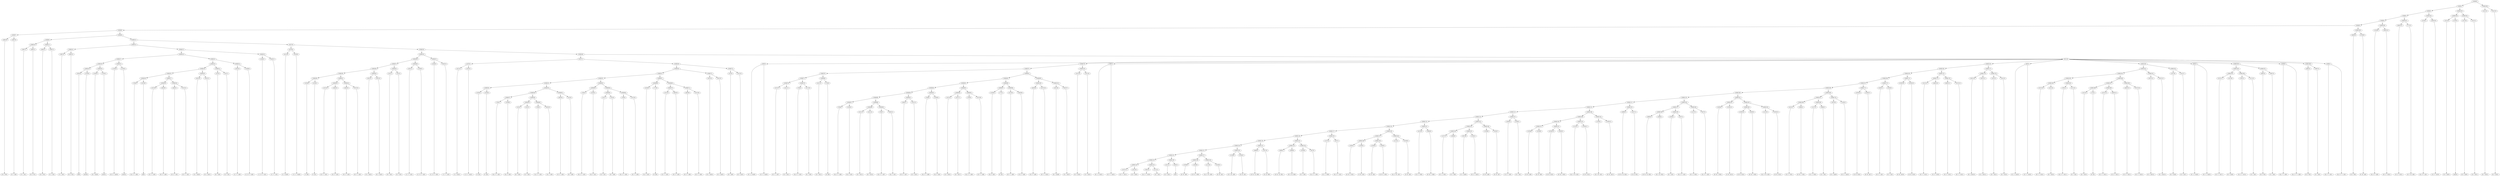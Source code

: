 digraph sample{
"L4662(0)"->"[D  E  F](0)"
"L3967(0)"->"[F  G  A](0)"
"L5068(7)"->"L4662(0)"
"L5068(7)"->"L3967(0)"
"L3967(1)"->"[F  G  A](1)"
"L4662(1)"->"[D  E  F](1)"
"L5068(10)"->"L3967(1)"
"L5068(10)"->"L4662(1)"
"L4662(2)"->"[D  E  F](2)"
"L3967(2)"->"[F  G  A](2)"
"L5068(11)"->"L4662(2)"
"L5068(11)"->"L3967(2)"
"L5068(9)"->"L5068(10)"
"L5068(9)"->"L5068(11)"
"L3967(3)"->"[F  G  A](3)"
"L4662(3)"->"[D  E  F](3)"
"L5068(14)"->"L3967(3)"
"L5068(14)"->"L4662(3)"
"L3943(0)"->"[D](0)"
"L1350(0)"->"[rest](0)"
"L5068(19)"->"L3943(0)"
"L5068(19)"->"L1350(0)"
"L1463(0)"->"[D  F  Ais](0)"
"L1350(1)"->"[rest](1)"
"L5068(20)"->"L1463(0)"
"L5068(20)"->"L1350(1)"
"L5068(18)"->"L5068(19)"
"L5068(18)"->"L5068(20)"
"L1263(0)"->"[D  E  G  Ais](0)"
"L1350(2)"->"[rest](2)"
"L5068(21)"->"L1263(0)"
"L5068(21)"->"L1350(2)"
"L5068(17)"->"L5068(18)"
"L5068(17)"->"L5068(21)"
"L784(0)"->"[Cis  E  G  A](0)"
"L3476(0)"->"[A](0)"
"L5068(26)"->"L784(0)"
"L5068(26)"->"L3476(0)"
"L2515(0)"->"[D  F  G  A](0)"
"L4820(0)"->"[D  E  F  A](0)"
"L5068(28)"->"L2515(0)"
"L5068(28)"->"L4820(0)"
"L4820(1)"->"[D  E  F  A](1)"
"L2515(1)"->"[D  F  G  A](1)"
"L5068(29)"->"L4820(1)"
"L5068(29)"->"L2515(1)"
"L5068(27)"->"L5068(28)"
"L5068(27)"->"L5068(29)"
"L5068(25)"->"L5068(26)"
"L5068(25)"->"L5068(27)"
"L3615(0)"->"[D  G  Ais](0)"
"L3615(1)"->"[D  G  Ais](1)"
"L5068(30)"->"L3615(0)"
"L5068(30)"->"L3615(1)"
"L5068(24)"->"L5068(25)"
"L5068(24)"->"L5068(30)"
"L241(0)"->"[D  F  A](0)"
"L241(1)"->"[D  F  A](1)"
"L5068(31)"->"L241(0)"
"L5068(31)"->"L241(1)"
"L5068(23)"->"L5068(24)"
"L5068(23)"->"L5068(31)"
"L4361(0)"->"[C  F  G  A](0)"
"L1646(0)"->"[C  D  E  F  A](0)"
"L5068(32)"->"L4361(0)"
"L5068(32)"->"L1646(0)"
"L5068(22)"->"L5068(23)"
"L5068(22)"->"L5068(32)"
"L5068(16)"->"L5068(17)"
"L5068(16)"->"L5068(22)"
"L1646(1)"->"[C  D  E  F  A](1)"
"L4361(1)"->"[C  F  G  A](1)"
"L5068(33)"->"L1646(1)"
"L5068(33)"->"L4361(1)"
"L5068(15)"->"L5068(16)"
"L5068(15)"->"L5068(33)"
"L5068(13)"->"L5068(14)"
"L5068(13)"->"L5068(15)"
"L4213(0)"->"[C  E  Ais](0)"
"L3520(0)"->"[C  E  G  Ais](0)"
"L4476(0)"->"L4213(0)"
"L4476(0)"->"L3520(0)"
"L3258(0)"->"[F  A](0)"
"L3258(1)"->"[F  A](1)"
"L5068(40)"->"L3258(0)"
"L5068(40)"->"L3258(1)"
"L2515(2)"->"[D  F  G  A](2)"
"L4820(2)"->"[D  E  F  A](2)"
"L5068(42)"->"L2515(2)"
"L5068(42)"->"L4820(2)"
"L4820(3)"->"[D  E  F  A](3)"
"L2515(3)"->"[D  F  G  A](3)"
"L5068(43)"->"L4820(3)"
"L5068(43)"->"L2515(3)"
"L5068(41)"->"L5068(42)"
"L5068(41)"->"L5068(43)"
"L5068(39)"->"L5068(40)"
"L5068(39)"->"L5068(41)"
"L3615(2)"->"[D  G  Ais](2)"
"L3615(3)"->"[D  G  Ais](3)"
"L5068(44)"->"L3615(2)"
"L5068(44)"->"L3615(3)"
"L5068(38)"->"L5068(39)"
"L5068(38)"->"L5068(44)"
"L241(2)"->"[D  F  A](2)"
"L241(3)"->"[D  F  A](3)"
"L5068(45)"->"L241(2)"
"L5068(45)"->"L241(3)"
"L5068(37)"->"L5068(38)"
"L5068(37)"->"L5068(45)"
"L4361(2)"->"[C  F  G  A](2)"
"L1646(2)"->"[C  D  E  F  A](2)"
"L5068(46)"->"L4361(2)"
"L5068(46)"->"L1646(2)"
"L5068(36)"->"L5068(37)"
"L5068(36)"->"L5068(46)"
"L1646(3)"->"[C  D  E  F  A](3)"
"L4361(3)"->"[C  F  G  A](3)"
"L5068(47)"->"L1646(3)"
"L5068(47)"->"L4361(3)"
"L5068(35)"->"L5068(36)"
"L5068(35)"->"L5068(47)"
"L4213(1)"->"[C  E  Ais](1)"
"L3520(1)"->"[C  E  G  Ais](1)"
"L4476(1)"->"L4213(1)"
"L4476(1)"->"L3520(1)"
"L3258(2)"->"[F  A](2)"
"L3258(3)"->"[F  A](3)"
"L5068(54)"->"L3258(2)"
"L5068(54)"->"L3258(3)"
"L784(1)"->"[Cis  E  G  A](1)"
"L3249(0)"->"[Cis  E  A](0)"
"L5068(57)"->"L784(1)"
"L5068(57)"->"L3249(0)"
"L241(4)"->"[D  F  A](4)"
"L241(5)"->"[D  F  A](5)"
"L5068(59)"->"L241(4)"
"L5068(59)"->"L241(5)"
"L784(2)"->"[Cis  E  G  A](2)"
"L3822(0)"->"[Cis  G  A](0)"
"L5068(60)"->"L784(2)"
"L5068(60)"->"L3822(0)"
"L5068(58)"->"L5068(59)"
"L5068(58)"->"L5068(60)"
"L5068(56)"->"L5068(57)"
"L5068(56)"->"L5068(58)"
"L4820(4)"->"[D  E  F  A](4)"
"L241(6)"->"[D  F  A](6)"
"L5068(61)"->"L4820(4)"
"L5068(61)"->"L241(6)"
"L5068(55)"->"L5068(56)"
"L5068(55)"->"L5068(61)"
"L5068(53)"->"L5068(54)"
"L5068(53)"->"L5068(55)"
"L784(3)"->"[Cis  E  G  A](3)"
"L3249(1)"->"[Cis  E  A](1)"
"L5068(63)"->"L784(3)"
"L5068(63)"->"L3249(1)"
"L241(7)"->"[D  F  A](7)"
"L241(8)"->"[D  F  A](8)"
"L5068(65)"->"L241(7)"
"L5068(65)"->"L241(8)"
"L784(4)"->"[Cis  E  G  A](4)"
"L2515(4)"->"[D  F  G  A](4)"
"L5068(66)"->"L784(4)"
"L5068(66)"->"L2515(4)"
"L5068(64)"->"L5068(65)"
"L5068(64)"->"L5068(66)"
"L5068(62)"->"L5068(63)"
"L5068(62)"->"L5068(64)"
"L5068(52)"->"L5068(53)"
"L5068(52)"->"L5068(62)"
"L3249(2)"->"[Cis  E  A](2)"
"L773(0)"->"[E  A](0)"
"L5068(68)"->"L3249(2)"
"L5068(68)"->"L773(0)"
"L2515(5)"->"[D  F  G  A](5)"
"L4820(5)"->"[D  E  F  A](5)"
"L5068(70)"->"L2515(5)"
"L5068(70)"->"L4820(5)"
"L4820(6)"->"[D  E  F  A](6)"
"L2515(6)"->"[D  F  G  A](6)"
"L5068(71)"->"L4820(6)"
"L5068(71)"->"L2515(6)"
"L5068(69)"->"L5068(70)"
"L5068(69)"->"L5068(71)"
"L5068(67)"->"L5068(68)"
"L5068(67)"->"L5068(69)"
"L5068(51)"->"L5068(52)"
"L5068(51)"->"L5068(67)"
"L3615(4)"->"[D  G  Ais](4)"
"L3615(5)"->"[D  G  Ais](5)"
"L5068(72)"->"L3615(4)"
"L5068(72)"->"L3615(5)"
"L5068(50)"->"L5068(51)"
"L5068(50)"->"L5068(72)"
"L241(9)"->"[D  F  A](9)"
"L241(10)"->"[D  F  A](10)"
"L5068(73)"->"L241(9)"
"L5068(73)"->"L241(10)"
"L5068(49)"->"L5068(50)"
"L5068(49)"->"L5068(73)"
"L5037(1)"->"L4476(1)"
"L5037(1)"->"L5068(49)"
"L965(0)"->"[E  G  A  Ais](0)"
"L965(0)"->"[E  F  G  Ais](0)"
"L2515(7)"->"[D  F  G  A](7)"
"L241(11)"->"[D  F  A](11)"
"L5068(78)"->"L2515(7)"
"L5068(78)"->"L241(11)"
"L784(5)"->"[Cis  E  G  A](5)"
"L2112(0)"->"[E  G  A](0)"
"L5068(79)"->"L784(5)"
"L5068(79)"->"L2112(0)"
"L5068(77)"->"L5068(78)"
"L5068(77)"->"L5068(79)"
"L241(12)"->"[D  F  A](12)"
"L716(0)"->"[D  A](0)"
"L5068(80)"->"L241(12)"
"L5068(80)"->"L716(0)"
"L5068(76)"->"L5068(77)"
"L5068(76)"->"L5068(80)"
"L784(6)"->"[Cis  E  G  A](6)"
"L3249(3)"->"[Cis  E  A](3)"
"L5068(87)"->"L784(6)"
"L5068(87)"->"L3249(3)"
"L241(13)"->"[D  F  A](13)"
"L241(14)"->"[D  F  A](14)"
"L5068(89)"->"L241(13)"
"L5068(89)"->"L241(14)"
"L784(7)"->"[Cis  E  G  A](7)"
"L3822(1)"->"[Cis  G  A](1)"
"L5068(90)"->"L784(7)"
"L5068(90)"->"L3822(1)"
"L5068(88)"->"L5068(89)"
"L5068(88)"->"L5068(90)"
"L5068(86)"->"L5068(87)"
"L5068(86)"->"L5068(88)"
"L4820(7)"->"[D  E  F  A](7)"
"L241(15)"->"[D  F  A](15)"
"L5068(91)"->"L4820(7)"
"L5068(91)"->"L241(15)"
"L5068(85)"->"L5068(86)"
"L5068(85)"->"L5068(91)"
"L784(8)"->"[Cis  E  G  A](8)"
"L3249(4)"->"[Cis  E  A](4)"
"L5068(92)"->"L784(8)"
"L5068(92)"->"L3249(4)"
"L5068(84)"->"L5068(85)"
"L5068(84)"->"L5068(92)"
"L241(16)"->"[D  F  A](16)"
"L241(17)"->"[D  F  A](17)"
"L5068(94)"->"L241(16)"
"L5068(94)"->"L241(17)"
"L784(9)"->"[Cis  E  G  A](9)"
"L2515(8)"->"[D  F  G  A](8)"
"L5068(95)"->"L784(9)"
"L5068(95)"->"L2515(8)"
"L5068(93)"->"L5068(94)"
"L5068(93)"->"L5068(95)"
"L5068(83)"->"L5068(84)"
"L5068(83)"->"L5068(93)"
"L3249(5)"->"[Cis  E  A](5)"
"L773(1)"->"[E  A](1)"
"L5068(97)"->"L3249(5)"
"L5068(97)"->"L773(1)"
"L2515(9)"->"[D  F  G  A](9)"
"L4820(8)"->"[D  E  F  A](8)"
"L5068(98)"->"L2515(9)"
"L5068(98)"->"L4820(8)"
"L5068(96)"->"L5068(97)"
"L5068(96)"->"L5068(98)"
"L5068(82)"->"L5068(83)"
"L5068(82)"->"L5068(96)"
"L4820(9)"->"[D  E  F  A](9)"
"L2515(10)"->"[D  F  G  A](10)"
"L5068(100)"->"L4820(9)"
"L5068(100)"->"L2515(10)"
"L3615(6)"->"[D  G  Ais](6)"
"L3615(7)"->"[D  G  Ais](7)"
"L5068(101)"->"L3615(6)"
"L5068(101)"->"L3615(7)"
"L5068(99)"->"L5068(100)"
"L5068(99)"->"L5068(101)"
"L5068(81)"->"L5068(82)"
"L5068(81)"->"L5068(99)"
"L5068(75)"->"L5068(76)"
"L5068(75)"->"L5068(81)"
"L241(18)"->"[D  F  A](18)"
"L241(19)"->"[D  F  A](19)"
"L5068(102)"->"L241(18)"
"L5068(102)"->"L241(19)"
"L5068(74)"->"L5068(75)"
"L5068(74)"->"L5068(102)"
"L965(1)"->"[E  G  A  Ais](1)"
"L965(1)"->"[E  F  G  Ais](1)"
"L2515(11)"->"[D  F  G  A](11)"
"L241(20)"->"[D  F  A](20)"
"L5068(124)"->"L2515(11)"
"L5068(124)"->"L241(20)"
"L784(10)"->"[Cis  E  G  A](10)"
"L2112(1)"->"[E  G  A](1)"
"L5068(125)"->"L784(10)"
"L5068(125)"->"L2112(1)"
"L5068(123)"->"L5068(124)"
"L5068(123)"->"L5068(125)"
"L241(21)"->"[D  F  A](21)"
"L3943(1)"->"[D](1)"
"L5068(126)"->"L241(21)"
"L5068(126)"->"L3943(1)"
"L5068(122)"->"L5068(123)"
"L5068(122)"->"L5068(126)"
"L2558(0)"->"[D  Fis  A](0)"
"L3459(0)"->"[D  Fis  A  B](0)"
"L5068(128)"->"L2558(0)"
"L5068(128)"->"L3459(0)"
"L2125(0)"->"[Cis  D  Fis  A](0)"
"L2558(1)"->"[D  Fis  A](1)"
"L5068(129)"->"L2125(0)"
"L5068(129)"->"L2558(1)"
"L5068(127)"->"L5068(128)"
"L5068(127)"->"L5068(129)"
"L5068(121)"->"L5068(122)"
"L5068(121)"->"L5068(127)"
"L2109(0)"->"[D  E  Fis  A](0)"
"L2558(2)"->"[D  Fis  A](2)"
"L5068(130)"->"L2109(0)"
"L5068(130)"->"L2558(2)"
"L5068(120)"->"L5068(121)"
"L5068(120)"->"L5068(130)"
"L3890(0)"->"[D  Fis  Gis  B](0)"
"L1817(0)"->"[D  Gis  B](0)"
"L5068(131)"->"L3890(0)"
"L5068(131)"->"L1817(0)"
"L5068(119)"->"L5068(120)"
"L5068(119)"->"L5068(131)"
"L3890(1)"->"[D  Fis  Gis  B](1)"
"L2668(0)"->"[D  E  Gis  B](0)"
"L5068(133)"->"L3890(1)"
"L5068(133)"->"L2668(0)"
"L3558(0)"->"[D  G  A](0)"
"L937(0)"->"[Cis  D  G  A](0)"
"L5068(134)"->"L3558(0)"
"L5068(134)"->"L937(0)"
"L5068(132)"->"L5068(133)"
"L5068(132)"->"L5068(134)"
"L5068(118)"->"L5068(119)"
"L5068(118)"->"L5068(132)"
"L1237(0)"->"[D  G  A  B](0)"
"L937(1)"->"[Cis  D  G  A](1)"
"L5068(135)"->"L1237(0)"
"L5068(135)"->"L937(1)"
"L5068(117)"->"L5068(118)"
"L5068(117)"->"L5068(135)"
"L3459(1)"->"[D  Fis  A  B](1)"
"L2558(3)"->"[D  Fis  A](3)"
"L5068(138)"->"L3459(1)"
"L5068(138)"->"L2558(3)"
"L2558(4)"->"[D  Fis  A](4)"
"L3459(2)"->"[D  Fis  A  B](2)"
"L5068(139)"->"L2558(4)"
"L5068(139)"->"L3459(2)"
"L5068(137)"->"L5068(138)"
"L5068(137)"->"L5068(139)"
"L2125(1)"->"[Cis  D  Fis  A](1)"
"L2558(5)"->"[D  Fis  A](5)"
"L5068(140)"->"L2125(1)"
"L5068(140)"->"L2558(5)"
"L5068(136)"->"L5068(137)"
"L5068(136)"->"L5068(140)"
"L5068(116)"->"L5068(117)"
"L5068(116)"->"L5068(136)"
"L4232(0)"->"[D  E  G  B](0)"
"L3984(0)"->"[D  Fis  G  B](0)"
"L5068(141)"->"L4232(0)"
"L5068(141)"->"L3984(0)"
"L5068(115)"->"L5068(116)"
"L5068(115)"->"L5068(141)"
"L1237(1)"->"[D  G  A  B](1)"
"L2806(0)"->"[D  G  B](0)"
"L5068(144)"->"L1237(1)"
"L5068(144)"->"L2806(0)"
"L3615(8)"->"[D  G  Ais](8)"
"L1263(1)"->"[D  E  G  Ais](1)"
"L5068(145)"->"L3615(8)"
"L5068(145)"->"L1263(1)"
"L5068(143)"->"L5068(144)"
"L5068(143)"->"L5068(145)"
"L2558(6)"->"[D  Fis  A](6)"
"L2558(7)"->"[D  Fis  A](7)"
"L5068(146)"->"L2558(6)"
"L5068(146)"->"L2558(7)"
"L5068(142)"->"L5068(143)"
"L5068(142)"->"L5068(146)"
"L5068(114)"->"L5068(115)"
"L5068(114)"->"L5068(142)"
"L3405(0)"->"[D  E  G  A](0)"
"L3558(1)"->"[D  G  A](1)"
"L5068(147)"->"L3405(0)"
"L5068(147)"->"L3558(1)"
"L5068(113)"->"L5068(114)"
"L5068(113)"->"L5068(147)"
"L2558(8)"->"[D  Fis  A](8)"
"L2558(9)"->"[D  Fis  A](9)"
"L5068(151)"->"L2558(8)"
"L5068(151)"->"L2558(9)"
"L2558(10)"->"[D  Fis  A](10)"
"L3459(3)"->"[D  Fis  A  B](3)"
"L5068(152)"->"L2558(10)"
"L5068(152)"->"L3459(3)"
"L5068(150)"->"L5068(151)"
"L5068(150)"->"L5068(152)"
"L2125(2)"->"[Cis  D  Fis  A](2)"
"L2558(11)"->"[D  Fis  A](11)"
"L5068(153)"->"L2125(2)"
"L5068(153)"->"L2558(11)"
"L5068(149)"->"L5068(150)"
"L5068(149)"->"L5068(153)"
"L2109(1)"->"[D  E  Fis  A](1)"
"L2558(12)"->"[D  Fis  A](12)"
"L5068(154)"->"L2109(1)"
"L5068(154)"->"L2558(12)"
"L5068(148)"->"L5068(149)"
"L5068(148)"->"L5068(154)"
"L5068(112)"->"L5068(113)"
"L5068(112)"->"L5068(148)"
"L3890(2)"->"[D  Fis  Gis  B](2)"
"L1817(1)"->"[D  Gis  B](1)"
"L5068(155)"->"L3890(2)"
"L5068(155)"->"L1817(1)"
"L5068(111)"->"L5068(112)"
"L5068(111)"->"L5068(155)"
"L3890(3)"->"[D  Fis  Gis  B](3)"
"L2668(1)"->"[D  E  Gis  B](1)"
"L5068(158)"->"L3890(3)"
"L5068(158)"->"L2668(1)"
"L3558(2)"->"[D  G  A](2)"
"L937(2)"->"[Cis  D  G  A](2)"
"L5068(159)"->"L3558(2)"
"L5068(159)"->"L937(2)"
"L5068(157)"->"L5068(158)"
"L5068(157)"->"L5068(159)"
"L1237(2)"->"[D  G  A  B](2)"
"L937(3)"->"[Cis  D  G  A](3)"
"L5068(160)"->"L1237(2)"
"L5068(160)"->"L937(3)"
"L5068(156)"->"L5068(157)"
"L5068(156)"->"L5068(160)"
"L5068(110)"->"L5068(111)"
"L5068(110)"->"L5068(156)"
"L3459(4)"->"[D  Fis  A  B](4)"
"L2558(13)"->"[D  Fis  A](13)"
"L5068(162)"->"L3459(4)"
"L5068(162)"->"L2558(13)"
"L2558(14)"->"[D  Fis  A](14)"
"L3459(5)"->"[D  Fis  A  B](5)"
"L5068(164)"->"L2558(14)"
"L5068(164)"->"L3459(5)"
"L2125(3)"->"[Cis  D  Fis  A](3)"
"L2558(15)"->"[D  Fis  A](15)"
"L5068(165)"->"L2125(3)"
"L5068(165)"->"L2558(15)"
"L5068(163)"->"L5068(164)"
"L5068(163)"->"L5068(165)"
"L5068(161)"->"L5068(162)"
"L5068(161)"->"L5068(163)"
"L5068(109)"->"L5068(110)"
"L5068(109)"->"L5068(161)"
"L4232(1)"->"[D  E  G  B](1)"
"L3984(1)"->"[D  Fis  G  B](1)"
"L5068(168)"->"L4232(1)"
"L5068(168)"->"L3984(1)"
"L1237(3)"->"[D  G  A  B](3)"
"L2806(1)"->"[D  G  B](1)"
"L5068(169)"->"L1237(3)"
"L5068(169)"->"L2806(1)"
"L5068(167)"->"L5068(168)"
"L5068(167)"->"L5068(169)"
"L3615(9)"->"[D  G  Ais](9)"
"L1263(2)"->"[D  E  G  Ais](2)"
"L5068(170)"->"L3615(9)"
"L5068(170)"->"L1263(2)"
"L5068(166)"->"L5068(167)"
"L5068(166)"->"L5068(170)"
"L5068(108)"->"L5068(109)"
"L5068(108)"->"L5068(166)"
"L2558(16)"->"[D  Fis  A](16)"
"L2558(17)"->"[D  Fis  A](17)"
"L5068(171)"->"L2558(16)"
"L5068(171)"->"L2558(17)"
"L5068(107)"->"L5068(108)"
"L5068(107)"->"L5068(171)"
"L3405(1)"->"[D  E  G  A](1)"
"L3558(3)"->"[D  G  A](3)"
"L5068(172)"->"L3405(1)"
"L5068(172)"->"L3558(3)"
"L5068(106)"->"L5068(107)"
"L5068(106)"->"L5068(172)"
"L2558(18)"->"[D  Fis  A](18)"
"L2558(19)"->"[D  Fis  A](19)"
"L5068(173)"->"L2558(18)"
"L5068(173)"->"L2558(19)"
"L5068(105)"->"L5068(106)"
"L5068(105)"->"L5068(173)"
"L2515(12)"->"[D  F  G  A](12)"
"L4820(10)"->"[D  E  F  A](10)"
"L5068(175)"->"L2515(12)"
"L5068(175)"->"L4820(10)"
"L4820(11)"->"[D  E  F  A](11)"
"L2515(13)"->"[D  F  G  A](13)"
"L5068(176)"->"L4820(11)"
"L5068(176)"->"L2515(13)"
"L5068(174)"->"L5068(175)"
"L5068(174)"->"L5068(176)"
"L5068(104)"->"L5068(105)"
"L5068(104)"->"L5068(174)"
"L3615(10)"->"[D  G  Ais](10)"
"L3615(11)"->"[D  G  Ais](11)"
"L5068(178)"->"L3615(10)"
"L5068(178)"->"L3615(11)"
"L241(22)"->"[D  F  A](22)"
"L241(23)"->"[D  F  A](23)"
"L5068(179)"->"L241(22)"
"L5068(179)"->"L241(23)"
"L5068(177)"->"L5068(178)"
"L5068(177)"->"L5068(179)"
"L5068(103)"->"L5068(104)"
"L5068(103)"->"L5068(177)"
"L965(2)"->"[E  G  A  Ais](2)"
"L965(2)"->"[E  F  G  Ais](2)"
"L2515(14)"->"[D  F  G  A](14)"
"L241(24)"->"[D  F  A](24)"
"L5068(184)"->"L2515(14)"
"L5068(184)"->"L241(24)"
"L784(11)"->"[Cis  E  G  A](11)"
"L2112(2)"->"[E  G  A](2)"
"L5068(185)"->"L784(11)"
"L5068(185)"->"L2112(2)"
"L5068(183)"->"L5068(184)"
"L5068(183)"->"L5068(185)"
"L241(25)"->"[D  F  A](25)"
"L716(1)"->"[D  A](1)"
"L5068(188)"->"L241(25)"
"L5068(188)"->"L716(1)"
"L2515(15)"->"[D  F  G  A](15)"
"L4820(12)"->"[D  E  F  A](12)"
"L5068(189)"->"L2515(15)"
"L5068(189)"->"L4820(12)"
"L5068(187)"->"L5068(188)"
"L5068(187)"->"L5068(189)"
"L4820(13)"->"[D  E  F  A](13)"
"L2515(16)"->"[D  F  G  A](16)"
"L5068(190)"->"L4820(13)"
"L5068(190)"->"L2515(16)"
"L5068(186)"->"L5068(187)"
"L5068(186)"->"L5068(190)"
"L5068(182)"->"L5068(183)"
"L5068(182)"->"L5068(186)"
"L3615(12)"->"[D  G  Ais](12)"
"L3615(13)"->"[D  G  Ais](13)"
"L5068(191)"->"L3615(12)"
"L5068(191)"->"L3615(13)"
"L5068(181)"->"L5068(182)"
"L5068(181)"->"L5068(191)"
"L241(26)"->"[D  F  A](26)"
"L241(27)"->"[D  F  A](27)"
"L5068(192)"->"L241(26)"
"L5068(192)"->"L241(27)"
"L5068(180)"->"L5068(181)"
"L5068(180)"->"L5068(192)"
"L965(3)"->"[E  G  A  Ais](3)"
"L965(3)"->"[E  F  G  Ais](3)"
"L2515(17)"->"[D  F  G  A](17)"
"L241(28)"->"[D  F  A](28)"
"L5068(195)"->"L2515(17)"
"L5068(195)"->"L241(28)"
"L784(12)"->"[Cis  E  G  A](12)"
"L2112(3)"->"[E  G  A](3)"
"L5068(196)"->"L784(12)"
"L5068(196)"->"L2112(3)"
"L5068(194)"->"L5068(195)"
"L5068(194)"->"L5068(196)"
"L4662(4)"->"[D  E  F](4)"
"L3967(4)"->"[F  G  A](4)"
"L5068(197)"->"L4662(4)"
"L5068(197)"->"L3967(4)"
"L5068(193)"->"L5068(194)"
"L5068(193)"->"L5068(197)"
"L2980(0)"->"[Cis  F  G  A](0)"
"L2980(0)"->"[Cis  E  F  G  A](0)"
"L4662(5)"->"[D  E  F](5)"
"L3967(5)"->"[F  G  A](5)"
"L5068(198)"->"L4662(5)"
"L5068(198)"->"L3967(5)"
"L2980(1)"->"[Cis  F  G  A](1)"
"L2980(1)"->"[Cis  E  F  G  A](1)"
"L5012(0)"->"L965(0)"
"L5012(0)"->"L5068(74)"
"L5012(0)"->"L965(1)"
"L5012(0)"->"L5068(103)"
"L5012(0)"->"L965(2)"
"L5012(0)"->"L5068(180)"
"L5012(0)"->"L965(3)"
"L5012(0)"->"L5068(193)"
"L5012(0)"->"L2980(0)"
"L5012(0)"->"L5068(198)"
"L5012(0)"->"L2980(1)"
"L5068(48)"->"L5037(1)"
"L5068(48)"->"L5012(0)"
"L5068(34)"->"L5068(35)"
"L5068(34)"->"L5068(48)"
"L5037(0)"->"L4476(0)"
"L5037(0)"->"L5068(34)"
"L5068(12)"->"L5068(13)"
"L5068(12)"->"L5037(0)"
"L5068(8)"->"L5068(9)"
"L5068(8)"->"L5068(12)"
"L5068(6)"->"L5068(7)"
"L5068(6)"->"L5068(8)"
"L4662(6)"->"[D  E  F](6)"
"L4748(0)"->"[F  Gis  A](0)"
"L5068(199)"->"L4662(6)"
"L5068(199)"->"L4748(0)"
"L5068(5)"->"L5068(6)"
"L5068(5)"->"L5068(199)"
"L2528(0)"->"[Cis  D  F  A](0)"
"L4820(14)"->"[D  E  F  A](14)"
"L5068(200)"->"L2528(0)"
"L5068(200)"->"L4820(14)"
"L5068(4)"->"L5068(5)"
"L5068(4)"->"L5068(200)"
"L4820(15)"->"[D  E  F  A](15)"
"L717(0)"->"[D  F  Gis  A](0)"
"L5068(201)"->"L4820(15)"
"L5068(201)"->"L717(0)"
"L5068(3)"->"L5068(4)"
"L5068(3)"->"L5068(201)"
"L2528(1)"->"[Cis  D  F  A](1)"
"L4820(16)"->"[D  E  F  A](16)"
"L5068(202)"->"L2528(1)"
"L5068(202)"->"L4820(16)"
"L5068(2)"->"L5068(3)"
"L5068(2)"->"L5068(202)"
"L241(29)"->"[D  F  A](29)"
"L1350(3)"->"[rest](3)"
"L5068(204)"->"L241(29)"
"L5068(204)"->"L1350(3)"
"L241(30)"->"[D  F  A](30)"
"L241(31)"->"[D  F  A](31)"
"L5068(205)"->"L241(30)"
"L5068(205)"->"L241(31)"
"L5068(203)"->"L5068(204)"
"L5068(203)"->"L5068(205)"
"L5068(1)"->"L5068(2)"
"L5068(1)"->"L5068(203)"
"L241(32)"->"[D  F  A](32)"
"L241(33)"->"[D  F  A](33)"
"L5068(206)"->"L241(32)"
"L5068(206)"->"L241(33)"
"L5068(0)"->"L5068(1)"
"L5068(0)"->"L5068(206)"
{rank = min; "L5068(0)"}
{rank = same; "L5068(1)"; "L5068(206)";}
{rank = same; "L5068(2)"; "L5068(203)"; "L241(32)"; "L241(33)";}
{rank = same; "L5068(3)"; "L5068(202)"; "L5068(204)"; "L5068(205)";}
{rank = same; "L5068(4)"; "L5068(201)"; "L2528(1)"; "L4820(16)"; "L241(29)"; "L1350(3)"; "L241(30)"; "L241(31)";}
{rank = same; "L5068(5)"; "L5068(200)"; "L4820(15)"; "L717(0)";}
{rank = same; "L5068(6)"; "L5068(199)"; "L2528(0)"; "L4820(14)";}
{rank = same; "L5068(7)"; "L5068(8)"; "L4662(6)"; "L4748(0)";}
{rank = same; "L4662(0)"; "L3967(0)"; "L5068(9)"; "L5068(12)";}
{rank = same; "L5068(10)"; "L5068(11)"; "L5068(13)"; "L5037(0)";}
{rank = same; "L3967(1)"; "L4662(1)"; "L4662(2)"; "L3967(2)"; "L5068(14)"; "L5068(15)"; "L4476(0)"; "L5068(34)";}
{rank = same; "L3967(3)"; "L4662(3)"; "L5068(16)"; "L5068(33)"; "L4213(0)"; "L3520(0)"; "L5068(35)"; "L5068(48)";}
{rank = same; "L5068(17)"; "L5068(22)"; "L1646(1)"; "L4361(1)"; "L5068(36)"; "L5068(47)"; "L5037(1)"; "L5012(0)";}
{rank = same; "L5068(18)"; "L5068(21)"; "L5068(23)"; "L5068(32)"; "L5068(37)"; "L5068(46)"; "L1646(3)"; "L4361(3)"; "L4476(1)"; "L5068(49)"; "L965(0)"; "L5068(74)"; "L965(1)"; "L5068(103)"; "L965(2)"; "L5068(180)"; "L965(3)"; "L5068(193)"; "L2980(0)"; "L5068(198)"; "L2980(1)";}
{rank = same; "L5068(19)"; "L5068(20)"; "L1263(0)"; "L1350(2)"; "L5068(24)"; "L5068(31)"; "L4361(0)"; "L1646(0)"; "L5068(38)"; "L5068(45)"; "L4361(2)"; "L1646(2)"; "L4213(1)"; "L3520(1)"; "L5068(50)"; "L5068(73)"; "L5068(75)"; "L5068(102)"; "L5068(104)"; "L5068(177)"; "L5068(181)"; "L5068(192)"; "L5068(194)"; "L5068(197)"; "L4662(5)"; "L3967(5)";}
{rank = same; "L3943(0)"; "L1350(0)"; "L1463(0)"; "L1350(1)"; "L5068(25)"; "L5068(30)"; "L241(0)"; "L241(1)"; "L5068(39)"; "L5068(44)"; "L241(2)"; "L241(3)"; "L5068(51)"; "L5068(72)"; "L241(9)"; "L241(10)"; "L5068(76)"; "L5068(81)"; "L241(18)"; "L241(19)"; "L5068(105)"; "L5068(174)"; "L5068(178)"; "L5068(179)"; "L5068(182)"; "L5068(191)"; "L241(26)"; "L241(27)"; "L5068(195)"; "L5068(196)"; "L4662(4)"; "L3967(4)";}
{rank = same; "L5068(26)"; "L5068(27)"; "L3615(0)"; "L3615(1)"; "L5068(40)"; "L5068(41)"; "L3615(2)"; "L3615(3)"; "L5068(52)"; "L5068(67)"; "L3615(4)"; "L3615(5)"; "L5068(77)"; "L5068(80)"; "L5068(82)"; "L5068(99)"; "L5068(106)"; "L5068(173)"; "L5068(175)"; "L5068(176)"; "L3615(10)"; "L3615(11)"; "L241(22)"; "L241(23)"; "L5068(183)"; "L5068(186)"; "L3615(12)"; "L3615(13)"; "L2515(17)"; "L241(28)"; "L784(12)"; "L2112(3)";}
{rank = same; "L784(0)"; "L3476(0)"; "L5068(28)"; "L5068(29)"; "L3258(0)"; "L3258(1)"; "L5068(42)"; "L5068(43)"; "L5068(53)"; "L5068(62)"; "L5068(68)"; "L5068(69)"; "L5068(78)"; "L5068(79)"; "L241(12)"; "L716(0)"; "L5068(83)"; "L5068(96)"; "L5068(100)"; "L5068(101)"; "L5068(107)"; "L5068(172)"; "L2558(18)"; "L2558(19)"; "L2515(12)"; "L4820(10)"; "L4820(11)"; "L2515(13)"; "L5068(184)"; "L5068(185)"; "L5068(187)"; "L5068(190)";}
{rank = same; "L2515(0)"; "L4820(0)"; "L4820(1)"; "L2515(1)"; "L2515(2)"; "L4820(2)"; "L4820(3)"; "L2515(3)"; "L5068(54)"; "L5068(55)"; "L5068(63)"; "L5068(64)"; "L3249(2)"; "L773(0)"; "L5068(70)"; "L5068(71)"; "L2515(7)"; "L241(11)"; "L784(5)"; "L2112(0)"; "L5068(84)"; "L5068(93)"; "L5068(97)"; "L5068(98)"; "L4820(9)"; "L2515(10)"; "L3615(6)"; "L3615(7)"; "L5068(108)"; "L5068(171)"; "L3405(1)"; "L3558(3)"; "L2515(14)"; "L241(24)"; "L784(11)"; "L2112(2)"; "L5068(188)"; "L5068(189)"; "L4820(13)"; "L2515(16)";}
{rank = same; "L3258(2)"; "L3258(3)"; "L5068(56)"; "L5068(61)"; "L784(3)"; "L3249(1)"; "L5068(65)"; "L5068(66)"; "L2515(5)"; "L4820(5)"; "L4820(6)"; "L2515(6)"; "L5068(85)"; "L5068(92)"; "L5068(94)"; "L5068(95)"; "L3249(5)"; "L773(1)"; "L2515(9)"; "L4820(8)"; "L5068(109)"; "L5068(166)"; "L2558(16)"; "L2558(17)"; "L241(25)"; "L716(1)"; "L2515(15)"; "L4820(12)";}
{rank = same; "L5068(57)"; "L5068(58)"; "L4820(4)"; "L241(6)"; "L241(7)"; "L241(8)"; "L784(4)"; "L2515(4)"; "L5068(86)"; "L5068(91)"; "L784(8)"; "L3249(4)"; "L241(16)"; "L241(17)"; "L784(9)"; "L2515(8)"; "L5068(110)"; "L5068(161)"; "L5068(167)"; "L5068(170)";}
{rank = same; "L784(1)"; "L3249(0)"; "L5068(59)"; "L5068(60)"; "L5068(87)"; "L5068(88)"; "L4820(7)"; "L241(15)"; "L5068(111)"; "L5068(156)"; "L5068(162)"; "L5068(163)"; "L5068(168)"; "L5068(169)"; "L3615(9)"; "L1263(2)";}
{rank = same; "L241(4)"; "L241(5)"; "L784(2)"; "L3822(0)"; "L784(6)"; "L3249(3)"; "L5068(89)"; "L5068(90)"; "L5068(112)"; "L5068(155)"; "L5068(157)"; "L5068(160)"; "L3459(4)"; "L2558(13)"; "L5068(164)"; "L5068(165)"; "L4232(1)"; "L3984(1)"; "L1237(3)"; "L2806(1)";}
{rank = same; "L241(13)"; "L241(14)"; "L784(7)"; "L3822(1)"; "L5068(113)"; "L5068(148)"; "L3890(2)"; "L1817(1)"; "L5068(158)"; "L5068(159)"; "L1237(2)"; "L937(3)"; "L2558(14)"; "L3459(5)"; "L2125(3)"; "L2558(15)";}
{rank = same; "L5068(114)"; "L5068(147)"; "L5068(149)"; "L5068(154)"; "L3890(3)"; "L2668(1)"; "L3558(2)"; "L937(2)";}
{rank = same; "L5068(115)"; "L5068(142)"; "L3405(0)"; "L3558(1)"; "L5068(150)"; "L5068(153)"; "L2109(1)"; "L2558(12)";}
{rank = same; "L5068(116)"; "L5068(141)"; "L5068(143)"; "L5068(146)"; "L5068(151)"; "L5068(152)"; "L2125(2)"; "L2558(11)";}
{rank = same; "L5068(117)"; "L5068(136)"; "L4232(0)"; "L3984(0)"; "L5068(144)"; "L5068(145)"; "L2558(6)"; "L2558(7)"; "L2558(8)"; "L2558(9)"; "L2558(10)"; "L3459(3)";}
{rank = same; "L5068(118)"; "L5068(135)"; "L5068(137)"; "L5068(140)"; "L1237(1)"; "L2806(0)"; "L3615(8)"; "L1263(1)";}
{rank = same; "L5068(119)"; "L5068(132)"; "L1237(0)"; "L937(1)"; "L5068(138)"; "L5068(139)"; "L2125(1)"; "L2558(5)";}
{rank = same; "L5068(120)"; "L5068(131)"; "L5068(133)"; "L5068(134)"; "L3459(1)"; "L2558(3)"; "L2558(4)"; "L3459(2)";}
{rank = same; "L5068(121)"; "L5068(130)"; "L3890(0)"; "L1817(0)"; "L3890(1)"; "L2668(0)"; "L3558(0)"; "L937(0)";}
{rank = same; "L5068(122)"; "L5068(127)"; "L2109(0)"; "L2558(2)";}
{rank = same; "L5068(123)"; "L5068(126)"; "L5068(128)"; "L5068(129)";}
{rank = same; "L5068(124)"; "L5068(125)"; "L241(21)"; "L3943(1)"; "L2558(0)"; "L3459(0)"; "L2125(0)"; "L2558(1)";}
{rank = same; "L2515(11)"; "L241(20)"; "L784(10)"; "L2112(1)";}
{rank = max; "[A](0)"; "[C  D  E  F  A](0)"; "[C  D  E  F  A](1)"; "[C  D  E  F  A](2)"; "[C  D  E  F  A](3)"; "[C  E  Ais](0)"; "[C  E  Ais](1)"; "[C  E  G  Ais](0)"; "[C  E  G  Ais](1)"; "[C  F  G  A](0)"; "[C  F  G  A](1)"; "[C  F  G  A](2)"; "[C  F  G  A](3)"; "[Cis  D  F  A](0)"; "[Cis  D  F  A](1)"; "[Cis  D  Fis  A](0)"; "[Cis  D  Fis  A](1)"; "[Cis  D  Fis  A](2)"; "[Cis  D  Fis  A](3)"; "[Cis  D  G  A](0)"; "[Cis  D  G  A](1)"; "[Cis  D  G  A](2)"; "[Cis  D  G  A](3)"; "[Cis  E  A](0)"; "[Cis  E  A](1)"; "[Cis  E  A](2)"; "[Cis  E  A](3)"; "[Cis  E  A](4)"; "[Cis  E  A](5)"; "[Cis  E  F  G  A](0)"; "[Cis  E  F  G  A](1)"; "[Cis  E  G  A](0)"; "[Cis  E  G  A](1)"; "[Cis  E  G  A](10)"; "[Cis  E  G  A](11)"; "[Cis  E  G  A](12)"; "[Cis  E  G  A](2)"; "[Cis  E  G  A](3)"; "[Cis  E  G  A](4)"; "[Cis  E  G  A](5)"; "[Cis  E  G  A](6)"; "[Cis  E  G  A](7)"; "[Cis  E  G  A](8)"; "[Cis  E  G  A](9)"; "[Cis  F  G  A](0)"; "[Cis  F  G  A](1)"; "[Cis  G  A](0)"; "[Cis  G  A](1)"; "[D  A](0)"; "[D  A](1)"; "[D  E  F  A](0)"; "[D  E  F  A](1)"; "[D  E  F  A](10)"; "[D  E  F  A](11)"; "[D  E  F  A](12)"; "[D  E  F  A](13)"; "[D  E  F  A](14)"; "[D  E  F  A](15)"; "[D  E  F  A](16)"; "[D  E  F  A](2)"; "[D  E  F  A](3)"; "[D  E  F  A](4)"; "[D  E  F  A](5)"; "[D  E  F  A](6)"; "[D  E  F  A](7)"; "[D  E  F  A](8)"; "[D  E  F  A](9)"; "[D  E  F](0)"; "[D  E  F](1)"; "[D  E  F](2)"; "[D  E  F](3)"; "[D  E  F](4)"; "[D  E  F](5)"; "[D  E  F](6)"; "[D  E  Fis  A](0)"; "[D  E  Fis  A](1)"; "[D  E  G  A](0)"; "[D  E  G  A](1)"; "[D  E  G  Ais](0)"; "[D  E  G  Ais](1)"; "[D  E  G  Ais](2)"; "[D  E  G  B](0)"; "[D  E  G  B](1)"; "[D  E  Gis  B](0)"; "[D  E  Gis  B](1)"; "[D  F  A](0)"; "[D  F  A](1)"; "[D  F  A](10)"; "[D  F  A](11)"; "[D  F  A](12)"; "[D  F  A](13)"; "[D  F  A](14)"; "[D  F  A](15)"; "[D  F  A](16)"; "[D  F  A](17)"; "[D  F  A](18)"; "[D  F  A](19)"; "[D  F  A](2)"; "[D  F  A](20)"; "[D  F  A](21)"; "[D  F  A](22)"; "[D  F  A](23)"; "[D  F  A](24)"; "[D  F  A](25)"; "[D  F  A](26)"; "[D  F  A](27)"; "[D  F  A](28)"; "[D  F  A](29)"; "[D  F  A](3)"; "[D  F  A](30)"; "[D  F  A](31)"; "[D  F  A](32)"; "[D  F  A](33)"; "[D  F  A](4)"; "[D  F  A](5)"; "[D  F  A](6)"; "[D  F  A](7)"; "[D  F  A](8)"; "[D  F  A](9)"; "[D  F  Ais](0)"; "[D  F  G  A](0)"; "[D  F  G  A](1)"; "[D  F  G  A](10)"; "[D  F  G  A](11)"; "[D  F  G  A](12)"; "[D  F  G  A](13)"; "[D  F  G  A](14)"; "[D  F  G  A](15)"; "[D  F  G  A](16)"; "[D  F  G  A](17)"; "[D  F  G  A](2)"; "[D  F  G  A](3)"; "[D  F  G  A](4)"; "[D  F  G  A](5)"; "[D  F  G  A](6)"; "[D  F  G  A](7)"; "[D  F  G  A](8)"; "[D  F  G  A](9)"; "[D  F  Gis  A](0)"; "[D  Fis  A  B](0)"; "[D  Fis  A  B](1)"; "[D  Fis  A  B](2)"; "[D  Fis  A  B](3)"; "[D  Fis  A  B](4)"; "[D  Fis  A  B](5)"; "[D  Fis  A](0)"; "[D  Fis  A](1)"; "[D  Fis  A](10)"; "[D  Fis  A](11)"; "[D  Fis  A](12)"; "[D  Fis  A](13)"; "[D  Fis  A](14)"; "[D  Fis  A](15)"; "[D  Fis  A](16)"; "[D  Fis  A](17)"; "[D  Fis  A](18)"; "[D  Fis  A](19)"; "[D  Fis  A](2)"; "[D  Fis  A](3)"; "[D  Fis  A](4)"; "[D  Fis  A](5)"; "[D  Fis  A](6)"; "[D  Fis  A](7)"; "[D  Fis  A](8)"; "[D  Fis  A](9)"; "[D  Fis  G  B](0)"; "[D  Fis  G  B](1)"; "[D  Fis  Gis  B](0)"; "[D  Fis  Gis  B](1)"; "[D  Fis  Gis  B](2)"; "[D  Fis  Gis  B](3)"; "[D  G  A  B](0)"; "[D  G  A  B](1)"; "[D  G  A  B](2)"; "[D  G  A  B](3)"; "[D  G  A](0)"; "[D  G  A](1)"; "[D  G  A](2)"; "[D  G  A](3)"; "[D  G  Ais](0)"; "[D  G  Ais](1)"; "[D  G  Ais](10)"; "[D  G  Ais](11)"; "[D  G  Ais](12)"; "[D  G  Ais](13)"; "[D  G  Ais](2)"; "[D  G  Ais](3)"; "[D  G  Ais](4)"; "[D  G  Ais](5)"; "[D  G  Ais](6)"; "[D  G  Ais](7)"; "[D  G  Ais](8)"; "[D  G  Ais](9)"; "[D  G  B](0)"; "[D  G  B](1)"; "[D  Gis  B](0)"; "[D  Gis  B](1)"; "[D](0)"; "[D](1)"; "[E  A](0)"; "[E  A](1)"; "[E  F  G  Ais](0)"; "[E  F  G  Ais](1)"; "[E  F  G  Ais](2)"; "[E  F  G  Ais](3)"; "[E  G  A  Ais](0)"; "[E  G  A  Ais](1)"; "[E  G  A  Ais](2)"; "[E  G  A  Ais](3)"; "[E  G  A](0)"; "[E  G  A](1)"; "[E  G  A](2)"; "[E  G  A](3)"; "[F  A](0)"; "[F  A](1)"; "[F  A](2)"; "[F  A](3)"; "[F  G  A](0)"; "[F  G  A](1)"; "[F  G  A](2)"; "[F  G  A](3)"; "[F  G  A](4)"; "[F  G  A](5)"; "[F  Gis  A](0)"; "[rest](0)"; "[rest](1)"; "[rest](2)"; "[rest](3)";}
}